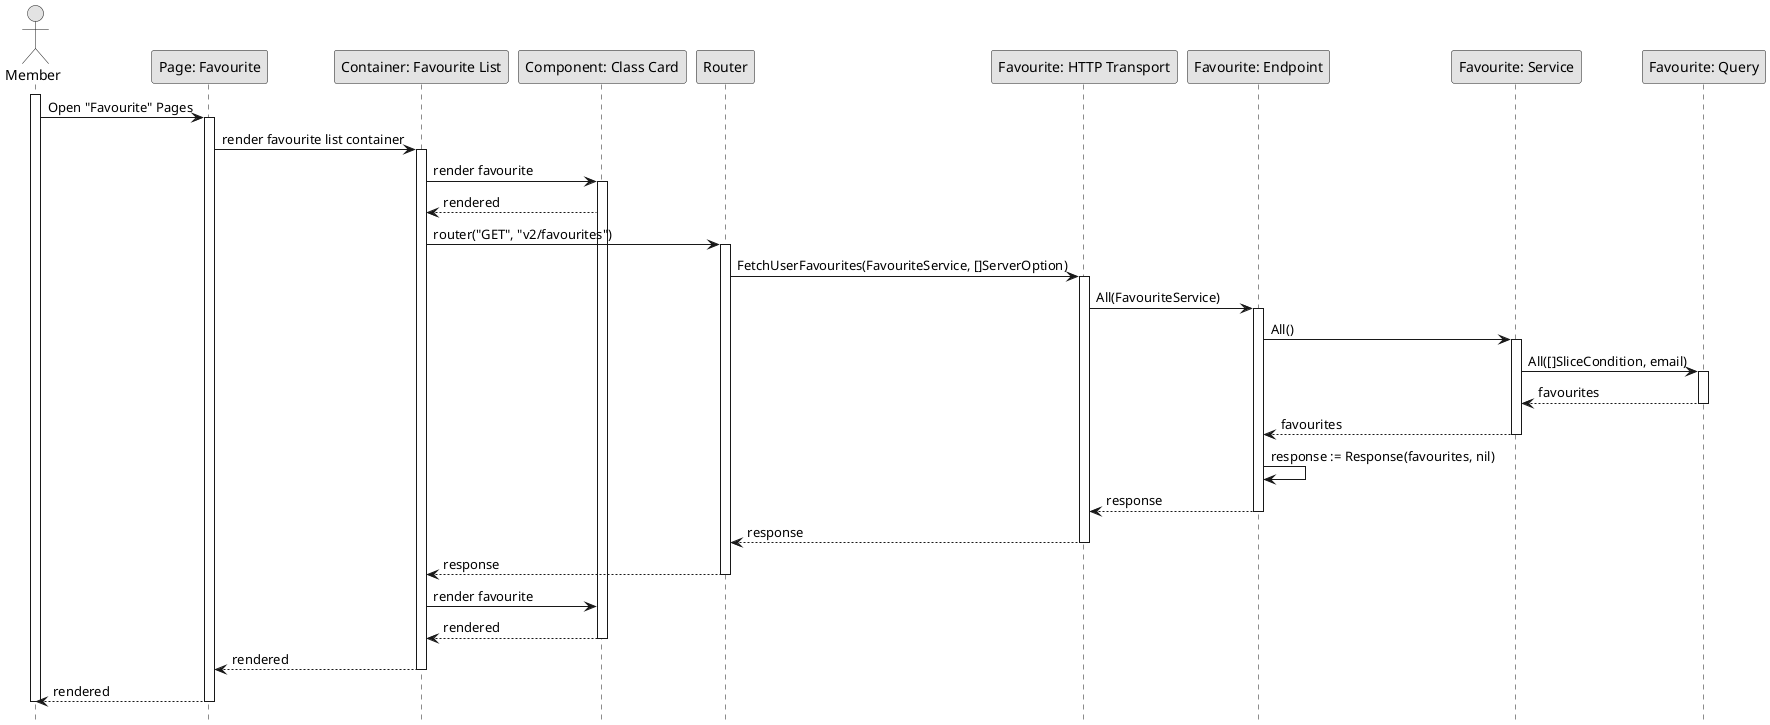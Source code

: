 @startuml GetFavourite

skinparam Monochrome true
skinparam Shadowing false
hide footbox

actor Member
participant "Page: Favourite" as FavouritePage
participant "Container: Favourite List" as FavouriteListContainer
participant "Component: Class Card" as ClassCard
participant "Router" as Router
participant "Favourite: HTTP Transport" as FavouriteHTTPTransport
participant "Favourite: Endpoint" as FavouriteEndpoint
participant "Favourite: Service" as FavouriteService
participant "Favourite: Query" as FavouriteQuery

activate Member

Member->FavouritePage: Open "Favourite" Pages
activate FavouritePage
FavouritePage->FavouriteListContainer: render favourite list container
activate FavouriteListContainer
FavouriteListContainer->ClassCard: render favourite
activate ClassCard
ClassCard-->FavouriteListContainer: rendered
FavouriteListContainer->Router: router("GET", "v2/favourites")
activate Router
Router->FavouriteHTTPTransport: FetchUserFavourites(FavouriteService, []ServerOption)
activate FavouriteHTTPTransport
FavouriteHTTPTransport->FavouriteEndpoint: All(FavouriteService)
activate FavouriteEndpoint
FavouriteEndpoint->FavouriteService: All()
activate FavouriteService
FavouriteService->FavouriteQuery: All([]SliceCondition, email)
activate FavouriteQuery
FavouriteQuery-->FavouriteService: favourites
deactivate FavouriteQuery
FavouriteService-->FavouriteEndpoint: favourites
deactivate FavouriteService
FavouriteEndpoint->FavouriteEndpoint: response := Response(favourites, nil)
FavouriteEndpoint-->FavouriteHTTPTransport: response
deactivate FavouriteEndpoint
FavouriteHTTPTransport-->Router: response
deactivate FavouriteHTTPTransport
Router-->FavouriteListContainer: response
deactivate Router
FavouriteListContainer->ClassCard: render favourite
ClassCard-->FavouriteListContainer: rendered
deactivate ClassCard
FavouriteListContainer-->FavouritePage: rendered
deactivate FavouriteListContainer
FavouritePage-->Member: rendered
deactivate FavouritePage

deactivate Member

@enduml